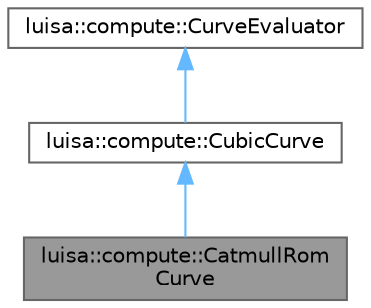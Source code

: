 digraph "luisa::compute::CatmullRomCurve"
{
 // LATEX_PDF_SIZE
  bgcolor="transparent";
  edge [fontname=Helvetica,fontsize=10,labelfontname=Helvetica,labelfontsize=10];
  node [fontname=Helvetica,fontsize=10,shape=box,height=0.2,width=0.4];
  Node1 [id="Node000001",label="luisa::compute::CatmullRom\lCurve",height=0.2,width=0.4,color="gray40", fillcolor="grey60", style="filled", fontcolor="black",tooltip=" "];
  Node2 -> Node1 [id="edge1_Node000001_Node000002",dir="back",color="steelblue1",style="solid",tooltip=" "];
  Node2 [id="Node000002",label="luisa::compute::CubicCurve",height=0.2,width=0.4,color="gray40", fillcolor="white", style="filled",URL="$classluisa_1_1compute_1_1_cubic_curve.html",tooltip=" "];
  Node3 -> Node2 [id="edge2_Node000002_Node000003",dir="back",color="steelblue1",style="solid",tooltip=" "];
  Node3 [id="Node000003",label="luisa::compute::CurveEvaluator",height=0.2,width=0.4,color="gray40", fillcolor="white", style="filled",URL="$classluisa_1_1compute_1_1_curve_evaluator.html",tooltip=" "];
}
